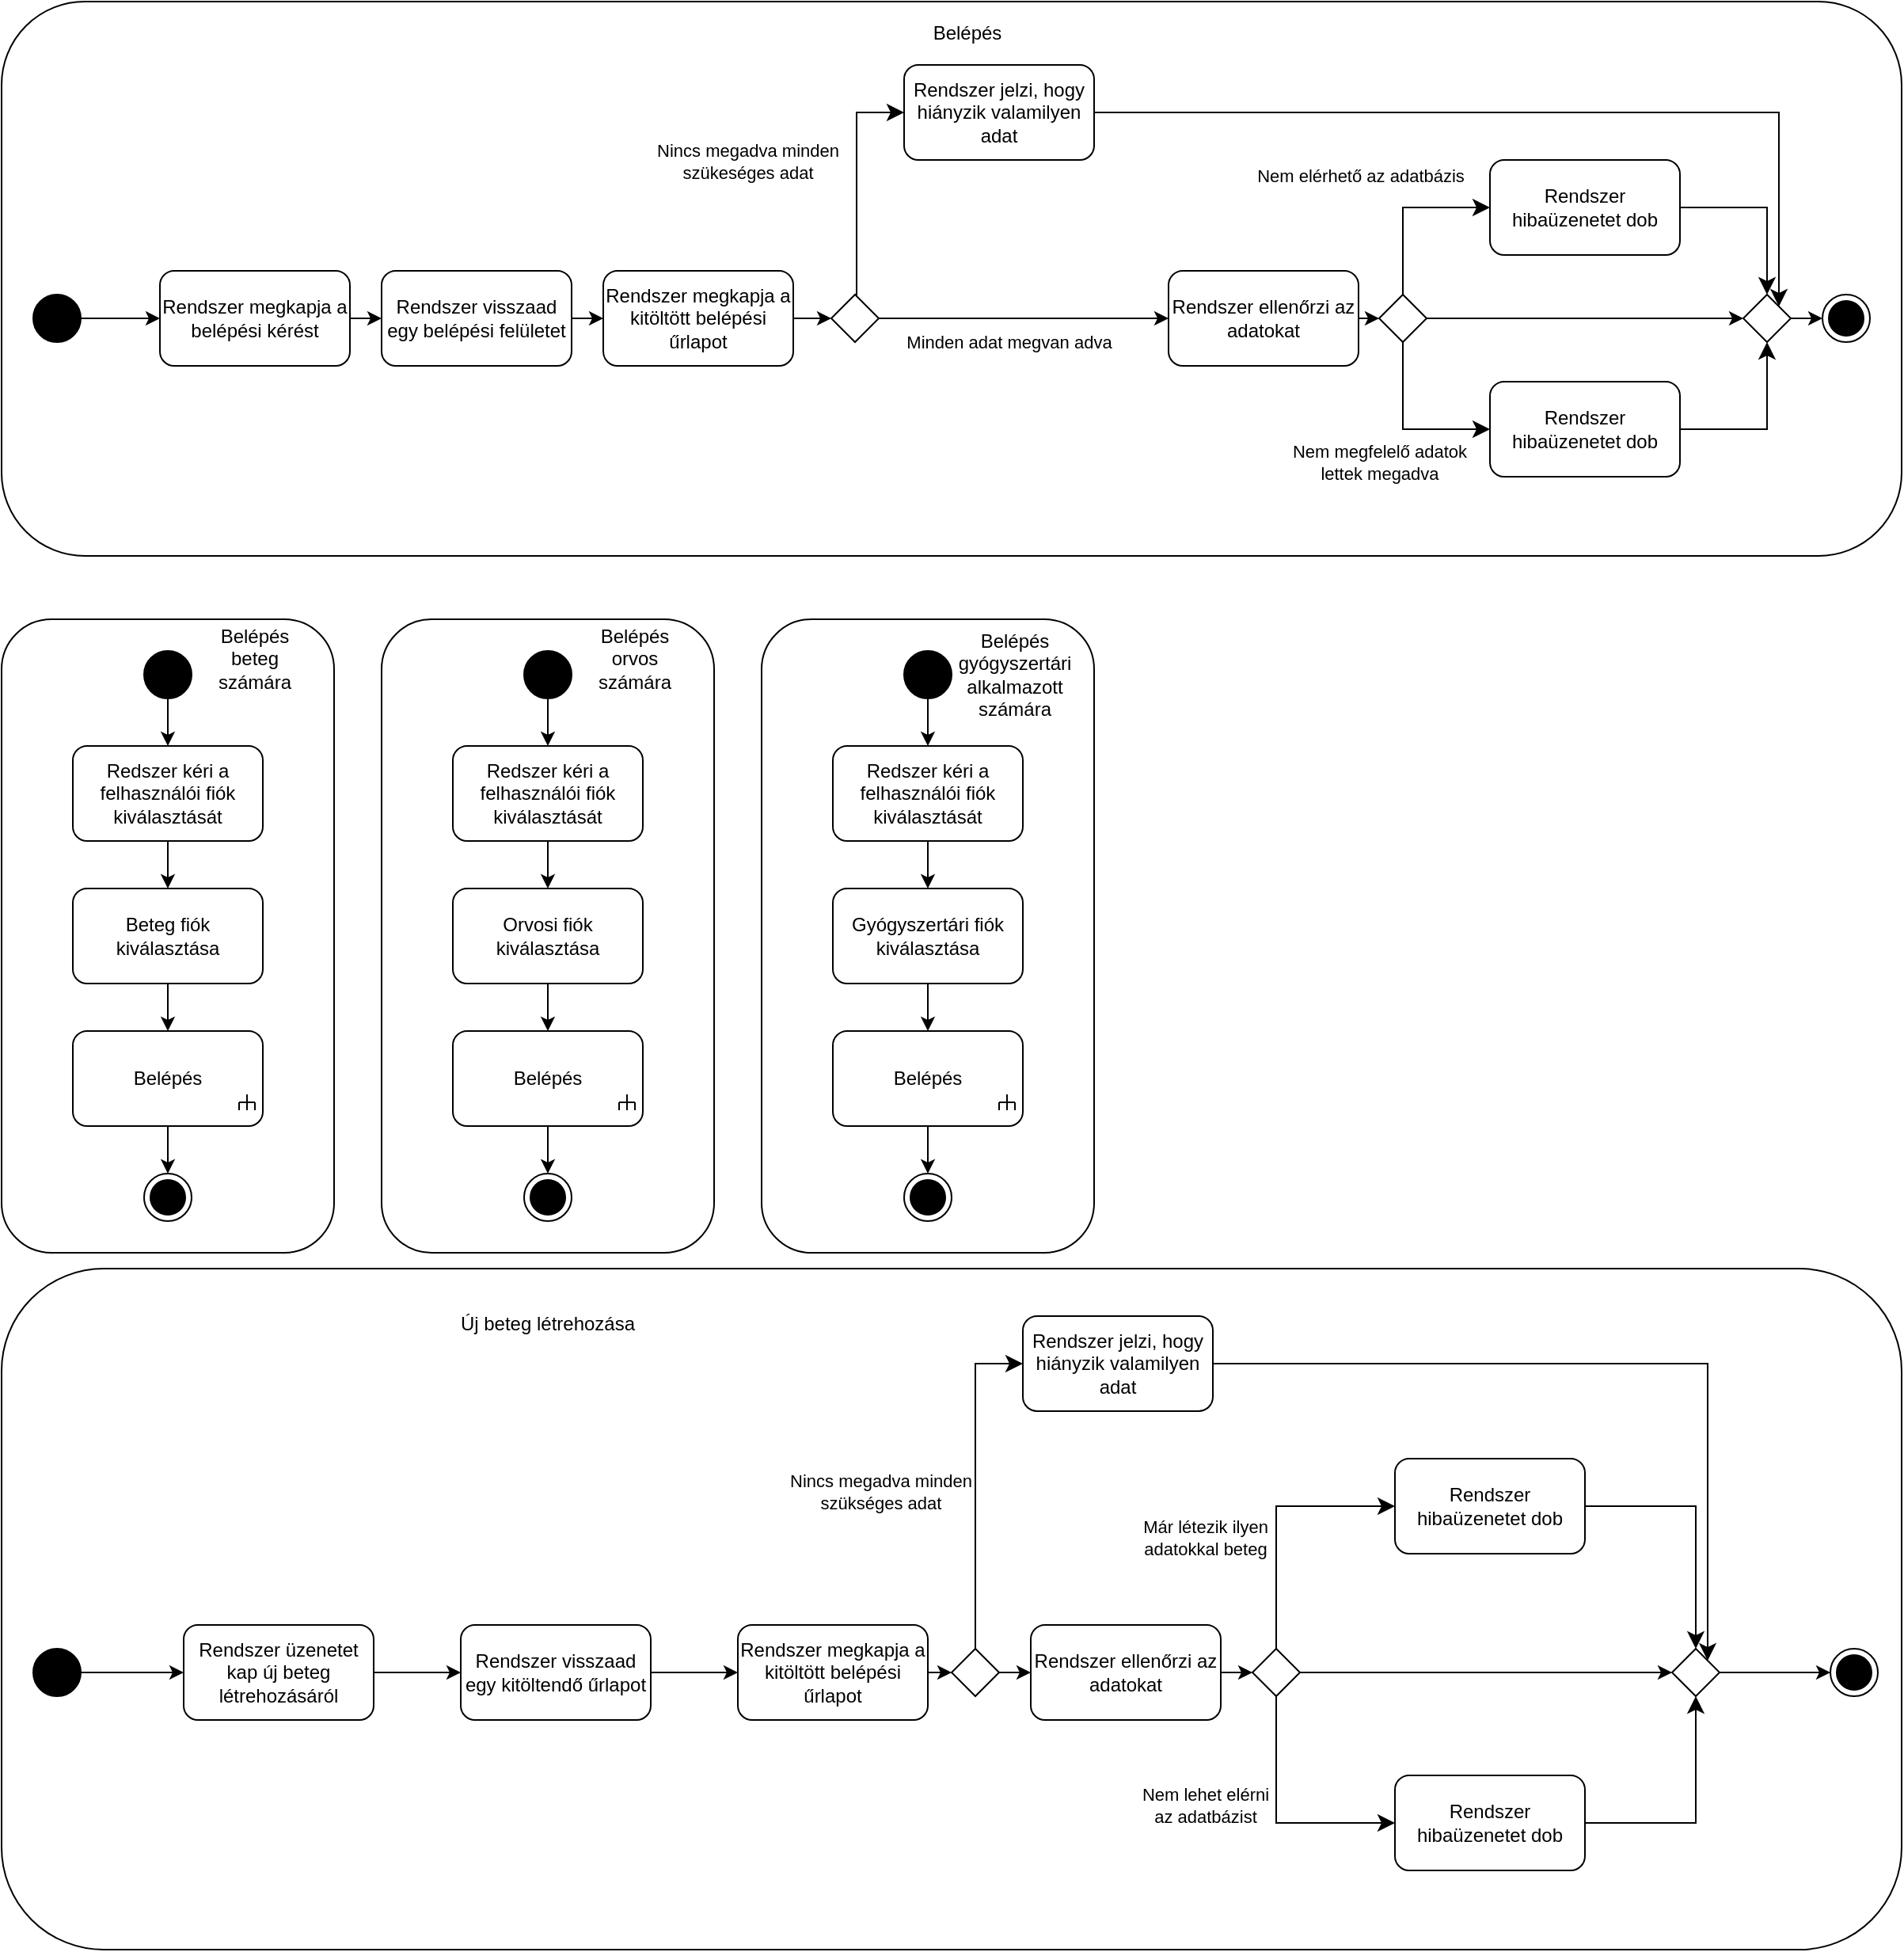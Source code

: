 <mxfile version="21.8.2" type="github">
  <diagram name="1 oldal" id="A5lsXJry7dlUo_Qo3VN9">
    <mxGraphModel dx="1424" dy="1580" grid="1" gridSize="10" guides="1" tooltips="1" connect="1" arrows="1" fold="1" page="1" pageScale="1" pageWidth="1654" pageHeight="2336" math="0" shadow="0">
      <root>
        <mxCell id="0" />
        <mxCell id="1" parent="0" />
        <mxCell id="TR2FxZY_1NchtJB4vOHO-34" value="" style="rounded=1;whiteSpace=wrap;html=1;" vertex="1" parent="1">
          <mxGeometry x="30" y="830" width="1200" height="430" as="geometry" />
        </mxCell>
        <mxCell id="WHd49a4zWyqVJ8gv68w5-19" value="" style="rounded=1;whiteSpace=wrap;html=1;" parent="1" vertex="1">
          <mxGeometry x="30" y="420" width="210" height="400" as="geometry" />
        </mxCell>
        <mxCell id="PKvca1slZynbOJYqbTlJ-1" value="" style="rounded=1;whiteSpace=wrap;html=1;" parent="1" vertex="1">
          <mxGeometry x="30" y="30" width="1200" height="350" as="geometry" />
        </mxCell>
        <mxCell id="PKvca1slZynbOJYqbTlJ-4" value="Belépés" style="text;html=1;strokeColor=none;fillColor=none;align=center;verticalAlign=middle;whiteSpace=wrap;rounded=0;" parent="1" vertex="1">
          <mxGeometry x="590" y="30" width="100" height="40" as="geometry" />
        </mxCell>
        <mxCell id="PKvca1slZynbOJYqbTlJ-5" value="" style="ellipse;fillColor=strokeColor;html=1;" parent="1" vertex="1">
          <mxGeometry x="50" y="215" width="30" height="30" as="geometry" />
        </mxCell>
        <mxCell id="PKvca1slZynbOJYqbTlJ-6" value="" style="endArrow=classic;html=1;rounded=0;exitX=1;exitY=0.5;exitDx=0;exitDy=0;entryX=0;entryY=0.5;entryDx=0;entryDy=0;" parent="1" source="PKvca1slZynbOJYqbTlJ-5" target="PKvca1slZynbOJYqbTlJ-7" edge="1">
          <mxGeometry width="50" height="50" relative="1" as="geometry">
            <mxPoint x="300" y="390" as="sourcePoint" />
            <mxPoint x="230" y="360" as="targetPoint" />
          </mxGeometry>
        </mxCell>
        <mxCell id="PKvca1slZynbOJYqbTlJ-7" value="Rendszer megkapja a belépési kérést" style="rounded=1;whiteSpace=wrap;html=1;" parent="1" vertex="1">
          <mxGeometry x="130" y="200" width="120" height="60" as="geometry" />
        </mxCell>
        <mxCell id="PKvca1slZynbOJYqbTlJ-8" value="Rendszer visszaad egy belépési felületet" style="rounded=1;whiteSpace=wrap;html=1;" parent="1" vertex="1">
          <mxGeometry x="270" y="200" width="120" height="60" as="geometry" />
        </mxCell>
        <mxCell id="PKvca1slZynbOJYqbTlJ-9" value="" style="endArrow=classic;html=1;rounded=0;exitX=1;exitY=0.5;exitDx=0;exitDy=0;entryX=0;entryY=0.5;entryDx=0;entryDy=0;" parent="1" source="PKvca1slZynbOJYqbTlJ-7" target="PKvca1slZynbOJYqbTlJ-8" edge="1">
          <mxGeometry width="50" height="50" relative="1" as="geometry">
            <mxPoint x="100" y="240" as="sourcePoint" />
            <mxPoint x="160" y="240" as="targetPoint" />
          </mxGeometry>
        </mxCell>
        <mxCell id="PKvca1slZynbOJYqbTlJ-10" value="Rendszer megkapja a kitöltött belépési űrlapot" style="rounded=1;whiteSpace=wrap;html=1;" parent="1" vertex="1">
          <mxGeometry x="410" y="200" width="120" height="60" as="geometry" />
        </mxCell>
        <mxCell id="PKvca1slZynbOJYqbTlJ-11" value="" style="endArrow=classic;html=1;rounded=0;exitX=1;exitY=0.5;exitDx=0;exitDy=0;entryX=0;entryY=0.5;entryDx=0;entryDy=0;" parent="1" source="PKvca1slZynbOJYqbTlJ-8" target="PKvca1slZynbOJYqbTlJ-10" edge="1">
          <mxGeometry width="50" height="50" relative="1" as="geometry">
            <mxPoint x="440" y="390" as="sourcePoint" />
            <mxPoint x="490" y="340" as="targetPoint" />
          </mxGeometry>
        </mxCell>
        <mxCell id="PKvca1slZynbOJYqbTlJ-12" value="Rendszer ellenőrzi az adatokat" style="rounded=1;whiteSpace=wrap;html=1;" parent="1" vertex="1">
          <mxGeometry x="767" y="200" width="120" height="60" as="geometry" />
        </mxCell>
        <mxCell id="PKvca1slZynbOJYqbTlJ-14" value="" style="ellipse;html=1;shape=endState;fillColor=strokeColor;" parent="1" vertex="1">
          <mxGeometry x="1180" y="215" width="30" height="30" as="geometry" />
        </mxCell>
        <mxCell id="KR95v1TRmi0__CUm9b0t-2" value="" style="rhombus;whiteSpace=wrap;html=1;" parent="1" vertex="1">
          <mxGeometry x="900" y="215" width="30" height="30" as="geometry" />
        </mxCell>
        <mxCell id="KR95v1TRmi0__CUm9b0t-4" value="Rendszer hibaüzenetet dob" style="rounded=1;whiteSpace=wrap;html=1;" parent="1" vertex="1">
          <mxGeometry x="970" y="130" width="120" height="60" as="geometry" />
        </mxCell>
        <mxCell id="KR95v1TRmi0__CUm9b0t-5" value="Rendszer hibaüzenetet dob" style="rounded=1;whiteSpace=wrap;html=1;" parent="1" vertex="1">
          <mxGeometry x="970" y="270" width="120" height="60" as="geometry" />
        </mxCell>
        <mxCell id="KR95v1TRmi0__CUm9b0t-6" value="" style="edgeStyle=segmentEdgeStyle;endArrow=classic;html=1;curved=0;rounded=0;endSize=8;startSize=8;exitX=0.5;exitY=0;exitDx=0;exitDy=0;entryX=0;entryY=0.5;entryDx=0;entryDy=0;" parent="1" source="KR95v1TRmi0__CUm9b0t-2" target="KR95v1TRmi0__CUm9b0t-4" edge="1">
          <mxGeometry width="50" height="50" relative="1" as="geometry">
            <mxPoint x="800" y="530" as="sourcePoint" />
            <mxPoint x="850" y="480" as="targetPoint" />
            <Array as="points">
              <mxPoint x="915" y="160" />
            </Array>
          </mxGeometry>
        </mxCell>
        <mxCell id="KR95v1TRmi0__CUm9b0t-31" value="Nem elérhető az adatbázis" style="edgeLabel;html=1;align=center;verticalAlign=middle;resizable=0;points=[];" parent="KR95v1TRmi0__CUm9b0t-6" vertex="1" connectable="0">
          <mxGeometry x="0.097" y="-3" relative="1" as="geometry">
            <mxPoint x="-33" y="-23" as="offset" />
          </mxGeometry>
        </mxCell>
        <mxCell id="KR95v1TRmi0__CUm9b0t-7" value="" style="edgeStyle=segmentEdgeStyle;endArrow=classic;html=1;curved=0;rounded=0;endSize=8;startSize=8;exitX=0.5;exitY=1;exitDx=0;exitDy=0;entryX=0;entryY=0.5;entryDx=0;entryDy=0;" parent="1" source="KR95v1TRmi0__CUm9b0t-2" target="KR95v1TRmi0__CUm9b0t-5" edge="1">
          <mxGeometry width="50" height="50" relative="1" as="geometry">
            <mxPoint x="875" y="385" as="sourcePoint" />
            <mxPoint x="930" y="330" as="targetPoint" />
            <Array as="points">
              <mxPoint x="915" y="300" />
            </Array>
          </mxGeometry>
        </mxCell>
        <mxCell id="KR95v1TRmi0__CUm9b0t-32" value="Nem megfelelő adatok&lt;br&gt;lettek megadva" style="edgeLabel;html=1;align=center;verticalAlign=middle;resizable=0;points=[];" parent="KR95v1TRmi0__CUm9b0t-7" vertex="1" connectable="0">
          <mxGeometry x="-0.357" y="4" relative="1" as="geometry">
            <mxPoint x="-19" y="40" as="offset" />
          </mxGeometry>
        </mxCell>
        <mxCell id="KR95v1TRmi0__CUm9b0t-8" value="" style="edgeStyle=segmentEdgeStyle;endArrow=classic;html=1;curved=0;rounded=0;endSize=8;startSize=8;exitX=1;exitY=0.5;exitDx=0;exitDy=0;entryX=0.5;entryY=0;entryDx=0;entryDy=0;" parent="1" source="KR95v1TRmi0__CUm9b0t-4" target="KR95v1TRmi0__CUm9b0t-9" edge="1">
          <mxGeometry width="50" height="50" relative="1" as="geometry">
            <mxPoint x="850" y="530" as="sourcePoint" />
            <mxPoint x="900" y="480" as="targetPoint" />
          </mxGeometry>
        </mxCell>
        <mxCell id="KR95v1TRmi0__CUm9b0t-9" value="" style="rhombus;whiteSpace=wrap;html=1;" parent="1" vertex="1">
          <mxGeometry x="1130" y="215" width="30" height="30" as="geometry" />
        </mxCell>
        <mxCell id="KR95v1TRmi0__CUm9b0t-13" value="" style="edgeStyle=segmentEdgeStyle;endArrow=classic;html=1;curved=0;rounded=0;endSize=8;startSize=8;exitX=1;exitY=0.5;exitDx=0;exitDy=0;entryX=0.5;entryY=1;entryDx=0;entryDy=0;" parent="1" source="KR95v1TRmi0__CUm9b0t-5" target="KR95v1TRmi0__CUm9b0t-9" edge="1">
          <mxGeometry width="50" height="50" relative="1" as="geometry">
            <mxPoint x="980" y="530" as="sourcePoint" />
            <mxPoint x="1030" y="480" as="targetPoint" />
          </mxGeometry>
        </mxCell>
        <mxCell id="KR95v1TRmi0__CUm9b0t-16" value="" style="rhombus;whiteSpace=wrap;html=1;" parent="1" vertex="1">
          <mxGeometry x="554" y="215" width="30" height="30" as="geometry" />
        </mxCell>
        <mxCell id="KR95v1TRmi0__CUm9b0t-17" value="" style="endArrow=classic;html=1;rounded=0;exitX=1;exitY=0.5;exitDx=0;exitDy=0;entryX=0;entryY=0.5;entryDx=0;entryDy=0;" parent="1" source="PKvca1slZynbOJYqbTlJ-10" target="KR95v1TRmi0__CUm9b0t-16" edge="1">
          <mxGeometry width="50" height="50" relative="1" as="geometry">
            <mxPoint x="680" y="530" as="sourcePoint" />
            <mxPoint x="730" y="480" as="targetPoint" />
          </mxGeometry>
        </mxCell>
        <mxCell id="KR95v1TRmi0__CUm9b0t-18" value="Rendszer jelzi, hogy hiányzik valamilyen adat" style="rounded=1;whiteSpace=wrap;html=1;" parent="1" vertex="1">
          <mxGeometry x="600" y="70" width="120" height="60" as="geometry" />
        </mxCell>
        <mxCell id="KR95v1TRmi0__CUm9b0t-20" value="" style="edgeStyle=segmentEdgeStyle;endArrow=classic;html=1;curved=0;rounded=0;endSize=8;startSize=8;exitX=0.5;exitY=0;exitDx=0;exitDy=0;entryX=0;entryY=0.5;entryDx=0;entryDy=0;" parent="1" source="KR95v1TRmi0__CUm9b0t-16" target="KR95v1TRmi0__CUm9b0t-18" edge="1">
          <mxGeometry width="50" height="50" relative="1" as="geometry">
            <mxPoint x="555" y="435" as="sourcePoint" />
            <mxPoint x="610" y="380" as="targetPoint" />
            <Array as="points">
              <mxPoint x="570" y="215" />
              <mxPoint x="570" y="100" />
            </Array>
          </mxGeometry>
        </mxCell>
        <mxCell id="KR95v1TRmi0__CUm9b0t-23" value="Nincs megadva minden&lt;br&gt;szükeséges adat" style="edgeLabel;html=1;align=center;verticalAlign=middle;resizable=0;points=[];" parent="KR95v1TRmi0__CUm9b0t-20" vertex="1" connectable="0">
          <mxGeometry x="-0.293" y="-4" relative="1" as="geometry">
            <mxPoint x="-73" y="-34" as="offset" />
          </mxGeometry>
        </mxCell>
        <mxCell id="KR95v1TRmi0__CUm9b0t-21" value="" style="edgeStyle=segmentEdgeStyle;endArrow=classic;html=1;curved=0;rounded=0;endSize=8;startSize=8;exitX=1;exitY=0.5;exitDx=0;exitDy=0;entryX=1;entryY=0;entryDx=0;entryDy=0;" parent="1" source="KR95v1TRmi0__CUm9b0t-18" target="KR95v1TRmi0__CUm9b0t-9" edge="1">
          <mxGeometry width="50" height="50" relative="1" as="geometry">
            <mxPoint x="579" y="225" as="sourcePoint" />
            <mxPoint x="610" y="180" as="targetPoint" />
            <Array as="points">
              <mxPoint x="720" y="100" />
              <mxPoint x="1153" y="100" />
            </Array>
          </mxGeometry>
        </mxCell>
        <mxCell id="KR95v1TRmi0__CUm9b0t-24" value="" style="endArrow=classic;html=1;rounded=0;exitX=1;exitY=0.5;exitDx=0;exitDy=0;entryX=0;entryY=0.5;entryDx=0;entryDy=0;" parent="1" source="KR95v1TRmi0__CUm9b0t-16" target="PKvca1slZynbOJYqbTlJ-12" edge="1">
          <mxGeometry width="50" height="50" relative="1" as="geometry">
            <mxPoint x="680" y="530" as="sourcePoint" />
            <mxPoint x="720" y="230" as="targetPoint" />
          </mxGeometry>
        </mxCell>
        <mxCell id="KR95v1TRmi0__CUm9b0t-25" value="Minden adat megvan adva" style="edgeLabel;html=1;align=center;verticalAlign=middle;resizable=0;points=[];" parent="KR95v1TRmi0__CUm9b0t-24" vertex="1" connectable="0">
          <mxGeometry x="-0.329" relative="1" as="geometry">
            <mxPoint x="20" y="15" as="offset" />
          </mxGeometry>
        </mxCell>
        <mxCell id="KR95v1TRmi0__CUm9b0t-28" value="" style="endArrow=classic;html=1;rounded=0;exitX=1;exitY=0.5;exitDx=0;exitDy=0;entryX=0;entryY=0.5;entryDx=0;entryDy=0;" parent="1" source="KR95v1TRmi0__CUm9b0t-9" target="PKvca1slZynbOJYqbTlJ-14" edge="1">
          <mxGeometry width="50" height="50" relative="1" as="geometry">
            <mxPoint x="680" y="530" as="sourcePoint" />
            <mxPoint x="730" y="480" as="targetPoint" />
          </mxGeometry>
        </mxCell>
        <mxCell id="KR95v1TRmi0__CUm9b0t-29" value="" style="endArrow=classic;html=1;rounded=0;exitX=1;exitY=0.5;exitDx=0;exitDy=0;entryX=0;entryY=0.5;entryDx=0;entryDy=0;" parent="1" source="PKvca1slZynbOJYqbTlJ-12" target="KR95v1TRmi0__CUm9b0t-2" edge="1">
          <mxGeometry width="50" height="50" relative="1" as="geometry">
            <mxPoint x="680" y="530" as="sourcePoint" />
            <mxPoint x="730" y="480" as="targetPoint" />
          </mxGeometry>
        </mxCell>
        <mxCell id="KR95v1TRmi0__CUm9b0t-30" value="" style="endArrow=classic;html=1;rounded=0;exitX=1;exitY=0.5;exitDx=0;exitDy=0;entryX=0;entryY=0.5;entryDx=0;entryDy=0;" parent="1" source="KR95v1TRmi0__CUm9b0t-2" target="KR95v1TRmi0__CUm9b0t-9" edge="1">
          <mxGeometry width="50" height="50" relative="1" as="geometry">
            <mxPoint x="680" y="530" as="sourcePoint" />
            <mxPoint x="730" y="480" as="targetPoint" />
          </mxGeometry>
        </mxCell>
        <mxCell id="WHd49a4zWyqVJ8gv68w5-1" value="" style="ellipse;fillColor=strokeColor;html=1;" parent="1" vertex="1">
          <mxGeometry x="120" y="440" width="30" height="30" as="geometry" />
        </mxCell>
        <mxCell id="WHd49a4zWyqVJ8gv68w5-9" value="Redszer kéri a felhasználói fiók kiválasztását" style="rounded=1;whiteSpace=wrap;html=1;" parent="1" vertex="1">
          <mxGeometry x="75" y="500" width="120" height="60" as="geometry" />
        </mxCell>
        <mxCell id="WHd49a4zWyqVJ8gv68w5-10" value="" style="endArrow=classic;html=1;rounded=0;exitX=0.5;exitY=1;exitDx=0;exitDy=0;entryX=0.5;entryY=0;entryDx=0;entryDy=0;" parent="1" source="WHd49a4zWyqVJ8gv68w5-1" target="WHd49a4zWyqVJ8gv68w5-9" edge="1">
          <mxGeometry width="50" height="50" relative="1" as="geometry">
            <mxPoint x="180" y="490" as="sourcePoint" />
            <mxPoint x="230" y="440" as="targetPoint" />
          </mxGeometry>
        </mxCell>
        <mxCell id="WHd49a4zWyqVJ8gv68w5-13" value="Beteg fiók kiválasztása" style="rounded=1;whiteSpace=wrap;html=1;" parent="1" vertex="1">
          <mxGeometry x="75" y="590" width="120" height="60" as="geometry" />
        </mxCell>
        <mxCell id="WHd49a4zWyqVJ8gv68w5-14" value="" style="group" parent="1" vertex="1" connectable="0">
          <mxGeometry x="75" y="680" width="120" height="60" as="geometry" />
        </mxCell>
        <mxCell id="WHd49a4zWyqVJ8gv68w5-12" value="Belépés" style="rounded=1;whiteSpace=wrap;html=1;" parent="WHd49a4zWyqVJ8gv68w5-14" vertex="1">
          <mxGeometry width="120" height="60" as="geometry" />
        </mxCell>
        <mxCell id="WHd49a4zWyqVJ8gv68w5-8" value="" style="group" parent="WHd49a4zWyqVJ8gv68w5-14" vertex="1" connectable="0">
          <mxGeometry x="105" y="40" width="10" height="10" as="geometry" />
        </mxCell>
        <mxCell id="WHd49a4zWyqVJ8gv68w5-2" value="" style="endArrow=none;html=1;rounded=0;" parent="WHd49a4zWyqVJ8gv68w5-8" edge="1">
          <mxGeometry width="50" height="50" relative="1" as="geometry">
            <mxPoint x="5" as="sourcePoint" />
            <mxPoint x="5" y="5" as="targetPoint" />
          </mxGeometry>
        </mxCell>
        <mxCell id="WHd49a4zWyqVJ8gv68w5-3" value="" style="endArrow=none;html=1;rounded=0;" parent="WHd49a4zWyqVJ8gv68w5-8" edge="1">
          <mxGeometry width="50" height="50" relative="1" as="geometry">
            <mxPoint x="5" y="5" as="sourcePoint" />
            <mxPoint x="5" y="10" as="targetPoint" />
          </mxGeometry>
        </mxCell>
        <mxCell id="WHd49a4zWyqVJ8gv68w5-4" value="" style="endArrow=none;html=1;rounded=0;" parent="WHd49a4zWyqVJ8gv68w5-8" edge="1">
          <mxGeometry width="50" height="50" relative="1" as="geometry">
            <mxPoint x="5" y="5" as="sourcePoint" />
            <mxPoint y="5" as="targetPoint" />
          </mxGeometry>
        </mxCell>
        <mxCell id="WHd49a4zWyqVJ8gv68w5-5" value="" style="endArrow=none;html=1;rounded=0;" parent="WHd49a4zWyqVJ8gv68w5-8" edge="1">
          <mxGeometry width="50" height="50" relative="1" as="geometry">
            <mxPoint x="10" y="5" as="sourcePoint" />
            <mxPoint x="5" y="5" as="targetPoint" />
            <Array as="points" />
          </mxGeometry>
        </mxCell>
        <mxCell id="WHd49a4zWyqVJ8gv68w5-6" value="" style="endArrow=none;html=1;rounded=0;" parent="WHd49a4zWyqVJ8gv68w5-8" edge="1">
          <mxGeometry width="50" height="50" relative="1" as="geometry">
            <mxPoint y="5" as="sourcePoint" />
            <mxPoint y="10" as="targetPoint" />
          </mxGeometry>
        </mxCell>
        <mxCell id="WHd49a4zWyqVJ8gv68w5-7" value="" style="endArrow=none;html=1;rounded=0;" parent="WHd49a4zWyqVJ8gv68w5-8" edge="1">
          <mxGeometry width="50" height="50" relative="1" as="geometry">
            <mxPoint x="10" y="5" as="sourcePoint" />
            <mxPoint x="10" y="10" as="targetPoint" />
          </mxGeometry>
        </mxCell>
        <mxCell id="WHd49a4zWyqVJ8gv68w5-15" value="" style="endArrow=classic;html=1;rounded=0;exitX=0.5;exitY=1;exitDx=0;exitDy=0;entryX=0.5;entryY=0;entryDx=0;entryDy=0;" parent="1" source="WHd49a4zWyqVJ8gv68w5-9" target="WHd49a4zWyqVJ8gv68w5-13" edge="1">
          <mxGeometry width="50" height="50" relative="1" as="geometry">
            <mxPoint x="145" y="480" as="sourcePoint" />
            <mxPoint x="145" y="510" as="targetPoint" />
          </mxGeometry>
        </mxCell>
        <mxCell id="WHd49a4zWyqVJ8gv68w5-16" value="" style="endArrow=classic;html=1;rounded=0;exitX=0.5;exitY=1;exitDx=0;exitDy=0;entryX=0.5;entryY=0;entryDx=0;entryDy=0;" parent="1" source="WHd49a4zWyqVJ8gv68w5-13" target="WHd49a4zWyqVJ8gv68w5-12" edge="1">
          <mxGeometry width="50" height="50" relative="1" as="geometry">
            <mxPoint x="145" y="570" as="sourcePoint" />
            <mxPoint x="145" y="600" as="targetPoint" />
          </mxGeometry>
        </mxCell>
        <mxCell id="WHd49a4zWyqVJ8gv68w5-17" value="" style="ellipse;html=1;shape=endState;fillColor=strokeColor;" parent="1" vertex="1">
          <mxGeometry x="120" y="770" width="30" height="30" as="geometry" />
        </mxCell>
        <mxCell id="WHd49a4zWyqVJ8gv68w5-18" value="" style="endArrow=classic;html=1;rounded=0;exitX=0.5;exitY=1;exitDx=0;exitDy=0;entryX=0.5;entryY=0;entryDx=0;entryDy=0;" parent="1" source="WHd49a4zWyqVJ8gv68w5-12" target="WHd49a4zWyqVJ8gv68w5-17" edge="1">
          <mxGeometry width="50" height="50" relative="1" as="geometry">
            <mxPoint x="145" y="660" as="sourcePoint" />
            <mxPoint x="145" y="690" as="targetPoint" />
          </mxGeometry>
        </mxCell>
        <mxCell id="WHd49a4zWyqVJ8gv68w5-20" value="Belépés beteg számára" style="text;html=1;strokeColor=none;fillColor=none;align=center;verticalAlign=middle;whiteSpace=wrap;rounded=0;" parent="1" vertex="1">
          <mxGeometry x="160" y="430" width="60" height="30" as="geometry" />
        </mxCell>
        <mxCell id="WHd49a4zWyqVJ8gv68w5-21" value="" style="rounded=1;whiteSpace=wrap;html=1;" parent="1" vertex="1">
          <mxGeometry x="270" y="420" width="210" height="400" as="geometry" />
        </mxCell>
        <mxCell id="WHd49a4zWyqVJ8gv68w5-22" value="" style="ellipse;fillColor=strokeColor;html=1;" parent="1" vertex="1">
          <mxGeometry x="360" y="440" width="30" height="30" as="geometry" />
        </mxCell>
        <mxCell id="WHd49a4zWyqVJ8gv68w5-23" value="Redszer kéri a felhasználói fiók kiválasztását" style="rounded=1;whiteSpace=wrap;html=1;" parent="1" vertex="1">
          <mxGeometry x="315" y="500" width="120" height="60" as="geometry" />
        </mxCell>
        <mxCell id="WHd49a4zWyqVJ8gv68w5-24" value="" style="endArrow=classic;html=1;rounded=0;exitX=0.5;exitY=1;exitDx=0;exitDy=0;entryX=0.5;entryY=0;entryDx=0;entryDy=0;" parent="1" source="WHd49a4zWyqVJ8gv68w5-22" target="WHd49a4zWyqVJ8gv68w5-23" edge="1">
          <mxGeometry width="50" height="50" relative="1" as="geometry">
            <mxPoint x="420" y="490" as="sourcePoint" />
            <mxPoint x="470" y="440" as="targetPoint" />
          </mxGeometry>
        </mxCell>
        <mxCell id="WHd49a4zWyqVJ8gv68w5-25" value="Orvosi fiók kiválasztása" style="rounded=1;whiteSpace=wrap;html=1;" parent="1" vertex="1">
          <mxGeometry x="315" y="590" width="120" height="60" as="geometry" />
        </mxCell>
        <mxCell id="WHd49a4zWyqVJ8gv68w5-26" value="" style="group" parent="1" vertex="1" connectable="0">
          <mxGeometry x="315" y="680" width="120" height="60" as="geometry" />
        </mxCell>
        <mxCell id="WHd49a4zWyqVJ8gv68w5-27" value="Belépés" style="rounded=1;whiteSpace=wrap;html=1;" parent="WHd49a4zWyqVJ8gv68w5-26" vertex="1">
          <mxGeometry width="120" height="60" as="geometry" />
        </mxCell>
        <mxCell id="WHd49a4zWyqVJ8gv68w5-28" value="" style="group" parent="WHd49a4zWyqVJ8gv68w5-26" vertex="1" connectable="0">
          <mxGeometry x="105" y="40" width="10" height="10" as="geometry" />
        </mxCell>
        <mxCell id="WHd49a4zWyqVJ8gv68w5-29" value="" style="endArrow=none;html=1;rounded=0;" parent="WHd49a4zWyqVJ8gv68w5-28" edge="1">
          <mxGeometry width="50" height="50" relative="1" as="geometry">
            <mxPoint x="5" as="sourcePoint" />
            <mxPoint x="5" y="5" as="targetPoint" />
          </mxGeometry>
        </mxCell>
        <mxCell id="WHd49a4zWyqVJ8gv68w5-30" value="" style="endArrow=none;html=1;rounded=0;" parent="WHd49a4zWyqVJ8gv68w5-28" edge="1">
          <mxGeometry width="50" height="50" relative="1" as="geometry">
            <mxPoint x="5" y="5" as="sourcePoint" />
            <mxPoint x="5" y="10" as="targetPoint" />
          </mxGeometry>
        </mxCell>
        <mxCell id="WHd49a4zWyqVJ8gv68w5-31" value="" style="endArrow=none;html=1;rounded=0;" parent="WHd49a4zWyqVJ8gv68w5-28" edge="1">
          <mxGeometry width="50" height="50" relative="1" as="geometry">
            <mxPoint x="5" y="5" as="sourcePoint" />
            <mxPoint y="5" as="targetPoint" />
          </mxGeometry>
        </mxCell>
        <mxCell id="WHd49a4zWyqVJ8gv68w5-32" value="" style="endArrow=none;html=1;rounded=0;" parent="WHd49a4zWyqVJ8gv68w5-28" edge="1">
          <mxGeometry width="50" height="50" relative="1" as="geometry">
            <mxPoint x="10" y="5" as="sourcePoint" />
            <mxPoint x="5" y="5" as="targetPoint" />
            <Array as="points" />
          </mxGeometry>
        </mxCell>
        <mxCell id="WHd49a4zWyqVJ8gv68w5-33" value="" style="endArrow=none;html=1;rounded=0;" parent="WHd49a4zWyqVJ8gv68w5-28" edge="1">
          <mxGeometry width="50" height="50" relative="1" as="geometry">
            <mxPoint y="5" as="sourcePoint" />
            <mxPoint y="10" as="targetPoint" />
          </mxGeometry>
        </mxCell>
        <mxCell id="WHd49a4zWyqVJ8gv68w5-34" value="" style="endArrow=none;html=1;rounded=0;" parent="WHd49a4zWyqVJ8gv68w5-28" edge="1">
          <mxGeometry width="50" height="50" relative="1" as="geometry">
            <mxPoint x="10" y="5" as="sourcePoint" />
            <mxPoint x="10" y="10" as="targetPoint" />
          </mxGeometry>
        </mxCell>
        <mxCell id="WHd49a4zWyqVJ8gv68w5-35" value="" style="endArrow=classic;html=1;rounded=0;exitX=0.5;exitY=1;exitDx=0;exitDy=0;entryX=0.5;entryY=0;entryDx=0;entryDy=0;" parent="1" source="WHd49a4zWyqVJ8gv68w5-23" target="WHd49a4zWyqVJ8gv68w5-25" edge="1">
          <mxGeometry width="50" height="50" relative="1" as="geometry">
            <mxPoint x="385" y="480" as="sourcePoint" />
            <mxPoint x="385" y="510" as="targetPoint" />
          </mxGeometry>
        </mxCell>
        <mxCell id="WHd49a4zWyqVJ8gv68w5-36" value="" style="endArrow=classic;html=1;rounded=0;exitX=0.5;exitY=1;exitDx=0;exitDy=0;entryX=0.5;entryY=0;entryDx=0;entryDy=0;" parent="1" source="WHd49a4zWyqVJ8gv68w5-25" target="WHd49a4zWyqVJ8gv68w5-27" edge="1">
          <mxGeometry width="50" height="50" relative="1" as="geometry">
            <mxPoint x="385" y="570" as="sourcePoint" />
            <mxPoint x="385" y="600" as="targetPoint" />
          </mxGeometry>
        </mxCell>
        <mxCell id="WHd49a4zWyqVJ8gv68w5-37" value="" style="ellipse;html=1;shape=endState;fillColor=strokeColor;" parent="1" vertex="1">
          <mxGeometry x="360" y="770" width="30" height="30" as="geometry" />
        </mxCell>
        <mxCell id="WHd49a4zWyqVJ8gv68w5-38" value="" style="endArrow=classic;html=1;rounded=0;exitX=0.5;exitY=1;exitDx=0;exitDy=0;entryX=0.5;entryY=0;entryDx=0;entryDy=0;" parent="1" source="WHd49a4zWyqVJ8gv68w5-27" target="WHd49a4zWyqVJ8gv68w5-37" edge="1">
          <mxGeometry width="50" height="50" relative="1" as="geometry">
            <mxPoint x="385" y="660" as="sourcePoint" />
            <mxPoint x="385" y="690" as="targetPoint" />
          </mxGeometry>
        </mxCell>
        <mxCell id="WHd49a4zWyqVJ8gv68w5-39" value="Belépés orvos számára" style="text;html=1;strokeColor=none;fillColor=none;align=center;verticalAlign=middle;whiteSpace=wrap;rounded=0;" parent="1" vertex="1">
          <mxGeometry x="400" y="430" width="60" height="30" as="geometry" />
        </mxCell>
        <mxCell id="WHd49a4zWyqVJ8gv68w5-40" value="" style="rounded=1;whiteSpace=wrap;html=1;" parent="1" vertex="1">
          <mxGeometry x="510" y="420" width="210" height="400" as="geometry" />
        </mxCell>
        <mxCell id="WHd49a4zWyqVJ8gv68w5-41" value="" style="ellipse;fillColor=strokeColor;html=1;" parent="1" vertex="1">
          <mxGeometry x="600" y="440" width="30" height="30" as="geometry" />
        </mxCell>
        <mxCell id="WHd49a4zWyqVJ8gv68w5-42" value="Redszer kéri a felhasználói fiók kiválasztását" style="rounded=1;whiteSpace=wrap;html=1;" parent="1" vertex="1">
          <mxGeometry x="555" y="500" width="120" height="60" as="geometry" />
        </mxCell>
        <mxCell id="WHd49a4zWyqVJ8gv68w5-43" value="" style="endArrow=classic;html=1;rounded=0;exitX=0.5;exitY=1;exitDx=0;exitDy=0;entryX=0.5;entryY=0;entryDx=0;entryDy=0;" parent="1" source="WHd49a4zWyqVJ8gv68w5-41" target="WHd49a4zWyqVJ8gv68w5-42" edge="1">
          <mxGeometry width="50" height="50" relative="1" as="geometry">
            <mxPoint x="660" y="490" as="sourcePoint" />
            <mxPoint x="710" y="440" as="targetPoint" />
          </mxGeometry>
        </mxCell>
        <mxCell id="WHd49a4zWyqVJ8gv68w5-44" value="Gyógyszertári fiók kiválasztása" style="rounded=1;whiteSpace=wrap;html=1;" parent="1" vertex="1">
          <mxGeometry x="555" y="590" width="120" height="60" as="geometry" />
        </mxCell>
        <mxCell id="WHd49a4zWyqVJ8gv68w5-45" value="" style="group" parent="1" vertex="1" connectable="0">
          <mxGeometry x="555" y="680" width="120" height="60" as="geometry" />
        </mxCell>
        <mxCell id="WHd49a4zWyqVJ8gv68w5-46" value="Belépés" style="rounded=1;whiteSpace=wrap;html=1;" parent="WHd49a4zWyqVJ8gv68w5-45" vertex="1">
          <mxGeometry width="120" height="60" as="geometry" />
        </mxCell>
        <mxCell id="WHd49a4zWyqVJ8gv68w5-47" value="" style="group" parent="WHd49a4zWyqVJ8gv68w5-45" vertex="1" connectable="0">
          <mxGeometry x="105" y="40" width="10" height="10" as="geometry" />
        </mxCell>
        <mxCell id="WHd49a4zWyqVJ8gv68w5-48" value="" style="endArrow=none;html=1;rounded=0;" parent="WHd49a4zWyqVJ8gv68w5-47" edge="1">
          <mxGeometry width="50" height="50" relative="1" as="geometry">
            <mxPoint x="5" as="sourcePoint" />
            <mxPoint x="5" y="5" as="targetPoint" />
          </mxGeometry>
        </mxCell>
        <mxCell id="WHd49a4zWyqVJ8gv68w5-49" value="" style="endArrow=none;html=1;rounded=0;" parent="WHd49a4zWyqVJ8gv68w5-47" edge="1">
          <mxGeometry width="50" height="50" relative="1" as="geometry">
            <mxPoint x="5" y="5" as="sourcePoint" />
            <mxPoint x="5" y="10" as="targetPoint" />
          </mxGeometry>
        </mxCell>
        <mxCell id="WHd49a4zWyqVJ8gv68w5-50" value="" style="endArrow=none;html=1;rounded=0;" parent="WHd49a4zWyqVJ8gv68w5-47" edge="1">
          <mxGeometry width="50" height="50" relative="1" as="geometry">
            <mxPoint x="5" y="5" as="sourcePoint" />
            <mxPoint y="5" as="targetPoint" />
          </mxGeometry>
        </mxCell>
        <mxCell id="WHd49a4zWyqVJ8gv68w5-51" value="" style="endArrow=none;html=1;rounded=0;" parent="WHd49a4zWyqVJ8gv68w5-47" edge="1">
          <mxGeometry width="50" height="50" relative="1" as="geometry">
            <mxPoint x="10" y="5" as="sourcePoint" />
            <mxPoint x="5" y="5" as="targetPoint" />
            <Array as="points" />
          </mxGeometry>
        </mxCell>
        <mxCell id="WHd49a4zWyqVJ8gv68w5-52" value="" style="endArrow=none;html=1;rounded=0;" parent="WHd49a4zWyqVJ8gv68w5-47" edge="1">
          <mxGeometry width="50" height="50" relative="1" as="geometry">
            <mxPoint y="5" as="sourcePoint" />
            <mxPoint y="10" as="targetPoint" />
          </mxGeometry>
        </mxCell>
        <mxCell id="WHd49a4zWyqVJ8gv68w5-53" value="" style="endArrow=none;html=1;rounded=0;" parent="WHd49a4zWyqVJ8gv68w5-47" edge="1">
          <mxGeometry width="50" height="50" relative="1" as="geometry">
            <mxPoint x="10" y="5" as="sourcePoint" />
            <mxPoint x="10" y="10" as="targetPoint" />
          </mxGeometry>
        </mxCell>
        <mxCell id="WHd49a4zWyqVJ8gv68w5-54" value="" style="endArrow=classic;html=1;rounded=0;exitX=0.5;exitY=1;exitDx=0;exitDy=0;entryX=0.5;entryY=0;entryDx=0;entryDy=0;" parent="1" source="WHd49a4zWyqVJ8gv68w5-42" target="WHd49a4zWyqVJ8gv68w5-44" edge="1">
          <mxGeometry width="50" height="50" relative="1" as="geometry">
            <mxPoint x="625" y="480" as="sourcePoint" />
            <mxPoint x="625" y="510" as="targetPoint" />
          </mxGeometry>
        </mxCell>
        <mxCell id="WHd49a4zWyqVJ8gv68w5-55" value="" style="endArrow=classic;html=1;rounded=0;exitX=0.5;exitY=1;exitDx=0;exitDy=0;entryX=0.5;entryY=0;entryDx=0;entryDy=0;" parent="1" source="WHd49a4zWyqVJ8gv68w5-44" target="WHd49a4zWyqVJ8gv68w5-46" edge="1">
          <mxGeometry width="50" height="50" relative="1" as="geometry">
            <mxPoint x="625" y="570" as="sourcePoint" />
            <mxPoint x="625" y="600" as="targetPoint" />
          </mxGeometry>
        </mxCell>
        <mxCell id="WHd49a4zWyqVJ8gv68w5-56" value="" style="ellipse;html=1;shape=endState;fillColor=strokeColor;" parent="1" vertex="1">
          <mxGeometry x="600" y="770" width="30" height="30" as="geometry" />
        </mxCell>
        <mxCell id="WHd49a4zWyqVJ8gv68w5-57" value="" style="endArrow=classic;html=1;rounded=0;exitX=0.5;exitY=1;exitDx=0;exitDy=0;entryX=0.5;entryY=0;entryDx=0;entryDy=0;" parent="1" source="WHd49a4zWyqVJ8gv68w5-46" target="WHd49a4zWyqVJ8gv68w5-56" edge="1">
          <mxGeometry width="50" height="50" relative="1" as="geometry">
            <mxPoint x="625" y="660" as="sourcePoint" />
            <mxPoint x="625" y="690" as="targetPoint" />
          </mxGeometry>
        </mxCell>
        <mxCell id="WHd49a4zWyqVJ8gv68w5-58" value="Belépés gyógyszertári alkalmazott számára" style="text;html=1;strokeColor=none;fillColor=none;align=center;verticalAlign=middle;whiteSpace=wrap;rounded=0;" parent="1" vertex="1">
          <mxGeometry x="640" y="440" width="60" height="30" as="geometry" />
        </mxCell>
        <mxCell id="TR2FxZY_1NchtJB4vOHO-1" value="" style="ellipse;fillColor=strokeColor;html=1;" vertex="1" parent="1">
          <mxGeometry x="50" y="1070" width="30" height="30" as="geometry" />
        </mxCell>
        <mxCell id="TR2FxZY_1NchtJB4vOHO-2" value="" style="endArrow=classic;html=1;rounded=0;exitX=1;exitY=0.5;exitDx=0;exitDy=0;" edge="1" parent="1" source="TR2FxZY_1NchtJB4vOHO-1" target="TR2FxZY_1NchtJB4vOHO-3">
          <mxGeometry width="50" height="50" relative="1" as="geometry">
            <mxPoint x="365" y="860" as="sourcePoint" />
            <mxPoint x="155" y="1220" as="targetPoint" />
          </mxGeometry>
        </mxCell>
        <mxCell id="TR2FxZY_1NchtJB4vOHO-3" value="Rendszer üzenetet kap új beteg létrehozásáról" style="rounded=1;whiteSpace=wrap;html=1;" vertex="1" parent="1">
          <mxGeometry x="145" y="1055" width="120" height="60" as="geometry" />
        </mxCell>
        <mxCell id="TR2FxZY_1NchtJB4vOHO-4" value="Rendszer visszaad egy kitöltendő űrlapot" style="rounded=1;whiteSpace=wrap;html=1;" vertex="1" parent="1">
          <mxGeometry x="320" y="1055" width="120" height="60" as="geometry" />
        </mxCell>
        <mxCell id="TR2FxZY_1NchtJB4vOHO-5" value="" style="endArrow=classic;html=1;rounded=0;exitX=1;exitY=0.5;exitDx=0;exitDy=0;entryX=0;entryY=0.5;entryDx=0;entryDy=0;" edge="1" parent="1" source="TR2FxZY_1NchtJB4vOHO-3" target="TR2FxZY_1NchtJB4vOHO-4">
          <mxGeometry width="50" height="50" relative="1" as="geometry">
            <mxPoint x="90" y="1095" as="sourcePoint" />
            <mxPoint x="155" y="1095" as="targetPoint" />
          </mxGeometry>
        </mxCell>
        <mxCell id="TR2FxZY_1NchtJB4vOHO-6" value="Rendszer megkapja a kitöltött belépési űrlapot" style="rounded=1;whiteSpace=wrap;html=1;" vertex="1" parent="1">
          <mxGeometry x="495" y="1055" width="120" height="60" as="geometry" />
        </mxCell>
        <mxCell id="TR2FxZY_1NchtJB4vOHO-7" value="" style="endArrow=classic;html=1;rounded=0;exitX=1;exitY=0.5;exitDx=0;exitDy=0;entryX=0;entryY=0.5;entryDx=0;entryDy=0;" edge="1" parent="1" source="TR2FxZY_1NchtJB4vOHO-4" target="TR2FxZY_1NchtJB4vOHO-6">
          <mxGeometry width="50" height="50" relative="1" as="geometry">
            <mxPoint x="275" y="1095" as="sourcePoint" />
            <mxPoint x="330" y="1095" as="targetPoint" />
          </mxGeometry>
        </mxCell>
        <mxCell id="TR2FxZY_1NchtJB4vOHO-8" value="Rendszer ellenőrzi az adatokat" style="rounded=1;whiteSpace=wrap;html=1;" vertex="1" parent="1">
          <mxGeometry x="680" y="1055" width="120" height="60" as="geometry" />
        </mxCell>
        <mxCell id="TR2FxZY_1NchtJB4vOHO-10" value="" style="ellipse;html=1;shape=endState;fillColor=strokeColor;" vertex="1" parent="1">
          <mxGeometry x="1185" y="1070" width="30" height="30" as="geometry" />
        </mxCell>
        <mxCell id="TR2FxZY_1NchtJB4vOHO-12" value="" style="rhombus;whiteSpace=wrap;html=1;" vertex="1" parent="1">
          <mxGeometry x="630" y="1070" width="30" height="30" as="geometry" />
        </mxCell>
        <mxCell id="TR2FxZY_1NchtJB4vOHO-13" value="" style="endArrow=classic;html=1;rounded=0;exitX=1;exitY=0.5;exitDx=0;exitDy=0;entryX=0;entryY=0.5;entryDx=0;entryDy=0;" edge="1" parent="1" source="TR2FxZY_1NchtJB4vOHO-6" target="TR2FxZY_1NchtJB4vOHO-12">
          <mxGeometry width="50" height="50" relative="1" as="geometry">
            <mxPoint x="450" y="1095" as="sourcePoint" />
            <mxPoint x="505" y="1095" as="targetPoint" />
          </mxGeometry>
        </mxCell>
        <mxCell id="TR2FxZY_1NchtJB4vOHO-14" value="Rendszer jelzi, hogy hiányzik valamilyen adat" style="rounded=1;whiteSpace=wrap;html=1;" vertex="1" parent="1">
          <mxGeometry x="675" y="860" width="120" height="60" as="geometry" />
        </mxCell>
        <mxCell id="TR2FxZY_1NchtJB4vOHO-15" value="" style="rhombus;whiteSpace=wrap;html=1;" vertex="1" parent="1">
          <mxGeometry x="1085" y="1070" width="30" height="30" as="geometry" />
        </mxCell>
        <mxCell id="TR2FxZY_1NchtJB4vOHO-17" value="" style="endArrow=classic;html=1;rounded=0;exitX=1;exitY=0.5;exitDx=0;exitDy=0;entryX=0;entryY=0.5;entryDx=0;entryDy=0;" edge="1" parent="1" source="TR2FxZY_1NchtJB4vOHO-15" target="TR2FxZY_1NchtJB4vOHO-10">
          <mxGeometry width="50" height="50" relative="1" as="geometry">
            <mxPoint x="1070" y="1095" as="sourcePoint" />
            <mxPoint x="1095" y="1095" as="targetPoint" />
          </mxGeometry>
        </mxCell>
        <mxCell id="TR2FxZY_1NchtJB4vOHO-18" value="" style="edgeStyle=segmentEdgeStyle;endArrow=classic;html=1;curved=0;rounded=0;endSize=8;startSize=8;exitX=0.5;exitY=0;exitDx=0;exitDy=0;entryX=0;entryY=0.5;entryDx=0;entryDy=0;" edge="1" parent="1" source="TR2FxZY_1NchtJB4vOHO-12" target="TR2FxZY_1NchtJB4vOHO-14">
          <mxGeometry width="50" height="50" relative="1" as="geometry">
            <mxPoint x="625" y="770" as="sourcePoint" />
            <mxPoint x="675" y="990" as="targetPoint" />
            <Array as="points">
              <mxPoint x="645" y="890" />
            </Array>
          </mxGeometry>
        </mxCell>
        <mxCell id="TR2FxZY_1NchtJB4vOHO-19" value="Nincs megadva minden&lt;br&gt;szükséges adat" style="edgeLabel;html=1;align=center;verticalAlign=middle;resizable=0;points=[];" vertex="1" connectable="0" parent="TR2FxZY_1NchtJB4vOHO-18">
          <mxGeometry x="-0.213" y="3" relative="1" as="geometry">
            <mxPoint x="-57" y="-17" as="offset" />
          </mxGeometry>
        </mxCell>
        <mxCell id="TR2FxZY_1NchtJB4vOHO-20" value="" style="edgeStyle=segmentEdgeStyle;endArrow=classic;html=1;curved=0;rounded=0;endSize=8;startSize=8;exitX=1;exitY=0.5;exitDx=0;exitDy=0;entryX=1;entryY=0;entryDx=0;entryDy=0;" edge="1" parent="1" source="TR2FxZY_1NchtJB4vOHO-14" target="TR2FxZY_1NchtJB4vOHO-15">
          <mxGeometry width="50" height="50" relative="1" as="geometry">
            <mxPoint x="625" y="770" as="sourcePoint" />
            <mxPoint x="675" y="720" as="targetPoint" />
          </mxGeometry>
        </mxCell>
        <mxCell id="TR2FxZY_1NchtJB4vOHO-21" value="" style="endArrow=classic;html=1;rounded=0;exitX=1;exitY=0.5;exitDx=0;exitDy=0;entryX=0;entryY=0.5;entryDx=0;entryDy=0;" edge="1" parent="1" source="TR2FxZY_1NchtJB4vOHO-12" target="TR2FxZY_1NchtJB4vOHO-8">
          <mxGeometry width="50" height="50" relative="1" as="geometry">
            <mxPoint x="595" y="920" as="sourcePoint" />
            <mxPoint x="645" y="870" as="targetPoint" />
          </mxGeometry>
        </mxCell>
        <mxCell id="TR2FxZY_1NchtJB4vOHO-22" value="" style="rhombus;whiteSpace=wrap;html=1;" vertex="1" parent="1">
          <mxGeometry x="820" y="1070" width="30" height="30" as="geometry" />
        </mxCell>
        <mxCell id="TR2FxZY_1NchtJB4vOHO-23" value="" style="endArrow=classic;html=1;rounded=0;exitX=1;exitY=0.5;exitDx=0;exitDy=0;entryX=0;entryY=0.5;entryDx=0;entryDy=0;" edge="1" parent="1" source="TR2FxZY_1NchtJB4vOHO-8" target="TR2FxZY_1NchtJB4vOHO-22">
          <mxGeometry width="50" height="50" relative="1" as="geometry">
            <mxPoint x="690" y="1000" as="sourcePoint" />
            <mxPoint x="740" y="950" as="targetPoint" />
          </mxGeometry>
        </mxCell>
        <mxCell id="TR2FxZY_1NchtJB4vOHO-24" value="Rendszer hibaüzenetet dob" style="rounded=1;whiteSpace=wrap;html=1;" vertex="1" parent="1">
          <mxGeometry x="910" y="950" width="120" height="60" as="geometry" />
        </mxCell>
        <mxCell id="TR2FxZY_1NchtJB4vOHO-25" value="Rendszer hibaüzenetet dob" style="rounded=1;whiteSpace=wrap;html=1;" vertex="1" parent="1">
          <mxGeometry x="910" y="1150" width="120" height="60" as="geometry" />
        </mxCell>
        <mxCell id="TR2FxZY_1NchtJB4vOHO-26" value="" style="edgeStyle=segmentEdgeStyle;endArrow=classic;html=1;curved=0;rounded=0;endSize=8;startSize=8;exitX=0.5;exitY=0;exitDx=0;exitDy=0;entryX=0;entryY=0.5;entryDx=0;entryDy=0;" edge="1" parent="1" source="TR2FxZY_1NchtJB4vOHO-22" target="TR2FxZY_1NchtJB4vOHO-24">
          <mxGeometry width="50" height="50" relative="1" as="geometry">
            <mxPoint x="750" y="980" as="sourcePoint" />
            <mxPoint x="800" y="930" as="targetPoint" />
            <Array as="points">
              <mxPoint x="835" y="980" />
            </Array>
          </mxGeometry>
        </mxCell>
        <mxCell id="TR2FxZY_1NchtJB4vOHO-32" value="Már létezik ilyen&lt;br&gt;adatokkal beteg" style="edgeLabel;html=1;align=center;verticalAlign=middle;resizable=0;points=[];" vertex="1" connectable="0" parent="TR2FxZY_1NchtJB4vOHO-26">
          <mxGeometry x="-0.199" y="2" relative="1" as="geometry">
            <mxPoint x="-43" y="-4" as="offset" />
          </mxGeometry>
        </mxCell>
        <mxCell id="TR2FxZY_1NchtJB4vOHO-28" value="" style="edgeStyle=segmentEdgeStyle;endArrow=classic;html=1;curved=0;rounded=0;endSize=8;startSize=8;exitX=0.5;exitY=1;exitDx=0;exitDy=0;entryX=0;entryY=0.5;entryDx=0;entryDy=0;" edge="1" parent="1" source="TR2FxZY_1NchtJB4vOHO-22" target="TR2FxZY_1NchtJB4vOHO-25">
          <mxGeometry width="50" height="50" relative="1" as="geometry">
            <mxPoint x="750" y="980" as="sourcePoint" />
            <mxPoint x="800" y="930" as="targetPoint" />
            <Array as="points">
              <mxPoint x="835" y="1180" />
            </Array>
          </mxGeometry>
        </mxCell>
        <mxCell id="TR2FxZY_1NchtJB4vOHO-33" value="Nem lehet elérni&lt;br&gt;az adatbázist" style="edgeLabel;html=1;align=center;verticalAlign=middle;resizable=0;points=[];" vertex="1" connectable="0" parent="TR2FxZY_1NchtJB4vOHO-28">
          <mxGeometry x="-0.205" y="-1" relative="1" as="geometry">
            <mxPoint x="-44" y="7" as="offset" />
          </mxGeometry>
        </mxCell>
        <mxCell id="TR2FxZY_1NchtJB4vOHO-29" value="" style="endArrow=classic;html=1;rounded=0;exitX=1;exitY=0.5;exitDx=0;exitDy=0;entryX=0;entryY=0.5;entryDx=0;entryDy=0;" edge="1" parent="1" source="TR2FxZY_1NchtJB4vOHO-22" target="TR2FxZY_1NchtJB4vOHO-15">
          <mxGeometry width="50" height="50" relative="1" as="geometry">
            <mxPoint x="750" y="980" as="sourcePoint" />
            <mxPoint x="800" y="930" as="targetPoint" />
          </mxGeometry>
        </mxCell>
        <mxCell id="TR2FxZY_1NchtJB4vOHO-30" value="" style="edgeStyle=segmentEdgeStyle;endArrow=classic;html=1;curved=0;rounded=0;endSize=8;startSize=8;exitX=1;exitY=0.5;exitDx=0;exitDy=0;entryX=0.5;entryY=0;entryDx=0;entryDy=0;" edge="1" parent="1" source="TR2FxZY_1NchtJB4vOHO-24" target="TR2FxZY_1NchtJB4vOHO-15">
          <mxGeometry width="50" height="50" relative="1" as="geometry">
            <mxPoint x="750" y="980" as="sourcePoint" />
            <mxPoint x="800" y="930" as="targetPoint" />
          </mxGeometry>
        </mxCell>
        <mxCell id="TR2FxZY_1NchtJB4vOHO-31" value="" style="edgeStyle=segmentEdgeStyle;endArrow=classic;html=1;curved=0;rounded=0;endSize=8;startSize=8;exitX=1;exitY=0.5;exitDx=0;exitDy=0;entryX=0.5;entryY=1;entryDx=0;entryDy=0;" edge="1" parent="1" source="TR2FxZY_1NchtJB4vOHO-25" target="TR2FxZY_1NchtJB4vOHO-15">
          <mxGeometry width="50" height="50" relative="1" as="geometry">
            <mxPoint x="750" y="980" as="sourcePoint" />
            <mxPoint x="800" y="930" as="targetPoint" />
          </mxGeometry>
        </mxCell>
        <mxCell id="TR2FxZY_1NchtJB4vOHO-35" value="Új beteg létrehozása" style="text;html=1;strokeColor=none;fillColor=none;align=center;verticalAlign=middle;whiteSpace=wrap;rounded=0;" vertex="1" parent="1">
          <mxGeometry x="265" y="850" width="220" height="30" as="geometry" />
        </mxCell>
      </root>
    </mxGraphModel>
  </diagram>
</mxfile>
